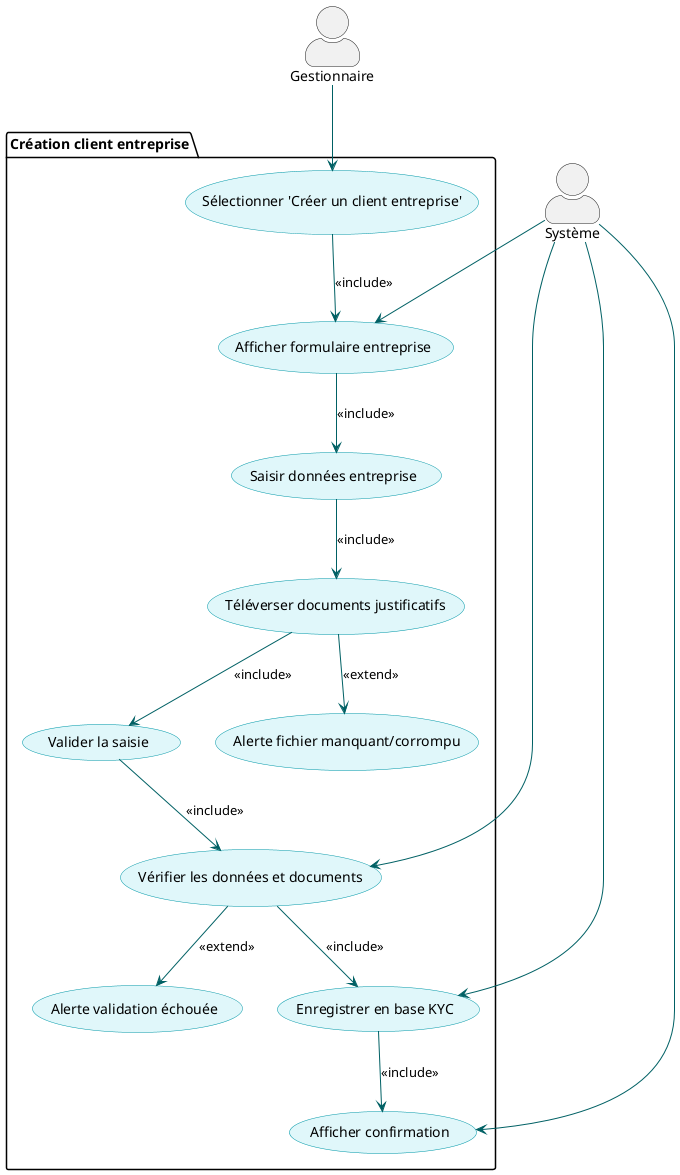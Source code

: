@startuml UC008
' UC008 – Création d’un client entreprise
skinparam actorStyle awesome
skinparam usecase {
    BackgroundColor #E0F7FA
    BorderColor #0097A7
    ArrowColor #006064
}

actor "Gestionnaire" as Gestionnaire
actor "Système" as Systeme

package "Création client entreprise" {
    usecase "Sélectionner 'Créer un client entreprise'" as UC1
    usecase "Afficher formulaire entreprise" as UC2
    usecase "Saisir données entreprise" as UC3
    usecase "Téléverser documents justificatifs" as UC4
    usecase "Valider la saisie" as UC5
    usecase "Vérifier les données et documents" as UC6
    usecase "Enregistrer en base KYC" as UC7
    usecase "Afficher confirmation" as UC8
    usecase "Alerte fichier manquant/corrompu" as Alt1
    usecase "Alerte validation échouée" as Alt2
}

Gestionnaire --> UC1
UC1 --> UC2 : <<include>>
UC2 --> UC3 : <<include>>
UC3 --> UC4 : <<include>>
UC4 --> UC5 : <<include>>
UC5 --> UC6 : <<include>>
UC6 --> UC7 : <<include>>
UC7 --> UC8 : <<include>>

Systeme --> UC2
Systeme --> UC6
Systeme --> UC7
Systeme --> UC8

' Scénarios alternatifs
UC4 --> Alt1 : <<extend>>
UC6 --> Alt2 : <<extend>>

@enduml